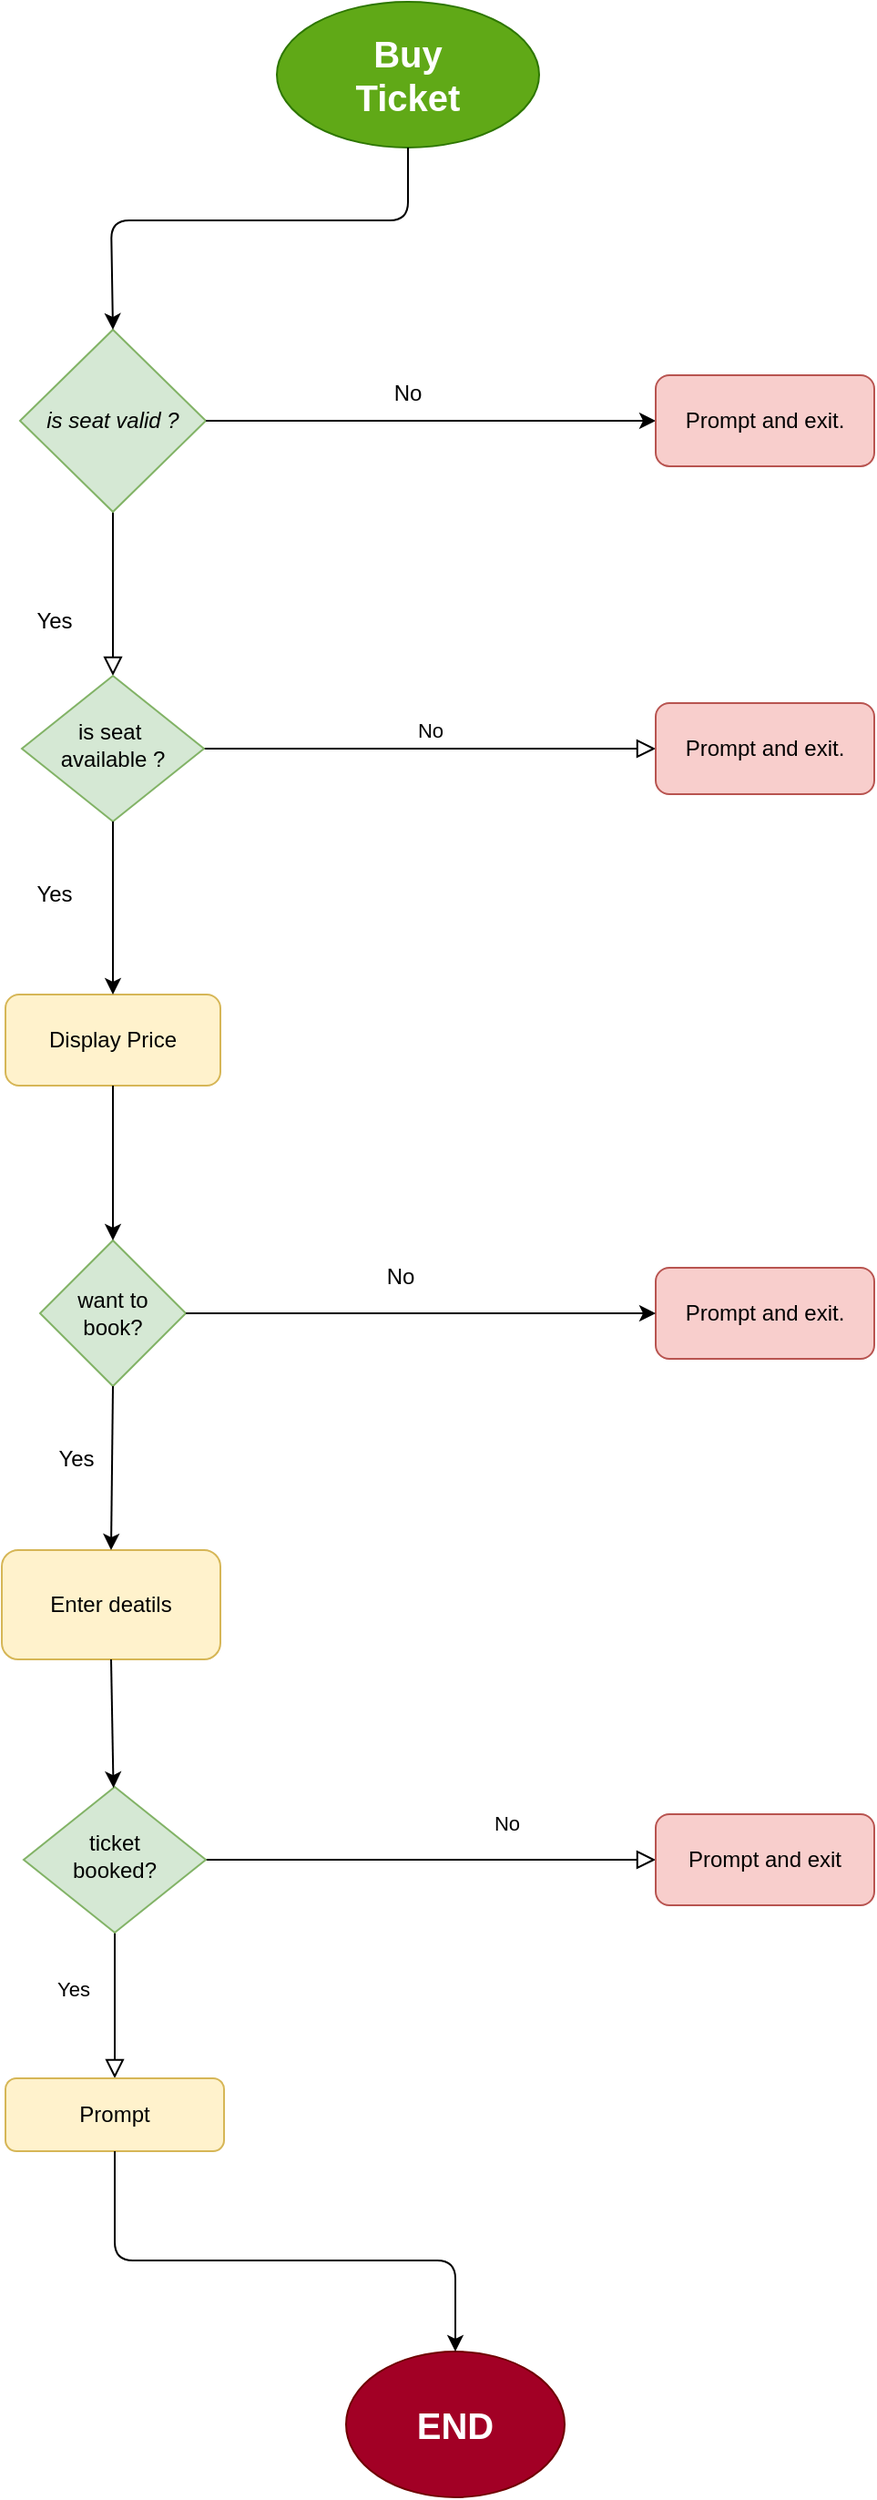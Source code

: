 <mxfile version="14.1.8" type="device"><diagram id="C5RBs43oDa-KdzZeNtuy" name="Page-1"><mxGraphModel dx="1038" dy="580" grid="1" gridSize="10" guides="1" tooltips="1" connect="1" arrows="1" fold="1" page="1" pageScale="1" pageWidth="827" pageHeight="1169" math="0" shadow="0"><root><mxCell id="WIyWlLk6GJQsqaUBKTNV-0"/><mxCell id="WIyWlLk6GJQsqaUBKTNV-1" parent="WIyWlLk6GJQsqaUBKTNV-0"/><mxCell id="WIyWlLk6GJQsqaUBKTNV-2" value="" style="rounded=0;html=1;jettySize=auto;orthogonalLoop=1;fontSize=11;endArrow=block;endFill=0;endSize=8;strokeWidth=1;shadow=0;labelBackgroundColor=none;edgeStyle=orthogonalEdgeStyle;exitX=0.5;exitY=1;exitDx=0;exitDy=0;" parent="WIyWlLk6GJQsqaUBKTNV-1" source="olFj6CFjFk43i8RF2nJO-3" target="WIyWlLk6GJQsqaUBKTNV-6" edge="1"><mxGeometry relative="1" as="geometry"><mxPoint x="252" y="320" as="sourcePoint"/></mxGeometry></mxCell><mxCell id="WIyWlLk6GJQsqaUBKTNV-5" value="No" style="edgeStyle=orthogonalEdgeStyle;rounded=0;html=1;jettySize=auto;orthogonalLoop=1;fontSize=11;endArrow=block;endFill=0;endSize=8;strokeWidth=1;shadow=0;labelBackgroundColor=none;" parent="WIyWlLk6GJQsqaUBKTNV-1" source="WIyWlLk6GJQsqaUBKTNV-6" target="WIyWlLk6GJQsqaUBKTNV-7" edge="1"><mxGeometry y="10" relative="1" as="geometry"><mxPoint as="offset"/></mxGeometry></mxCell><mxCell id="WIyWlLk6GJQsqaUBKTNV-6" value="is seat&amp;nbsp;&lt;br&gt;available ?" style="rhombus;whiteSpace=wrap;html=1;shadow=0;fontFamily=Helvetica;fontSize=12;align=center;strokeWidth=1;spacing=6;spacingTop=-4;fillColor=#d5e8d4;strokeColor=#82b366;" parent="WIyWlLk6GJQsqaUBKTNV-1" vertex="1"><mxGeometry x="202" y="410" width="100" height="80" as="geometry"/></mxCell><mxCell id="WIyWlLk6GJQsqaUBKTNV-7" value="Prompt and exit." style="rounded=1;whiteSpace=wrap;html=1;fontSize=12;glass=0;strokeWidth=1;shadow=0;fillColor=#f8cecc;strokeColor=#b85450;" parent="WIyWlLk6GJQsqaUBKTNV-1" vertex="1"><mxGeometry x="550" y="425" width="120" height="50" as="geometry"/></mxCell><mxCell id="WIyWlLk6GJQsqaUBKTNV-8" value="No" style="rounded=0;html=1;jettySize=auto;orthogonalLoop=1;fontSize=11;endArrow=block;endFill=0;endSize=8;strokeWidth=1;shadow=0;labelBackgroundColor=none;edgeStyle=orthogonalEdgeStyle;" parent="WIyWlLk6GJQsqaUBKTNV-1" source="WIyWlLk6GJQsqaUBKTNV-10" target="WIyWlLk6GJQsqaUBKTNV-11" edge="1"><mxGeometry x="0.333" y="20" relative="1" as="geometry"><mxPoint as="offset"/></mxGeometry></mxCell><mxCell id="WIyWlLk6GJQsqaUBKTNV-9" value="Yes" style="edgeStyle=orthogonalEdgeStyle;rounded=0;html=1;jettySize=auto;orthogonalLoop=1;fontSize=11;endArrow=block;endFill=0;endSize=8;strokeWidth=1;shadow=0;labelBackgroundColor=none;" parent="WIyWlLk6GJQsqaUBKTNV-1" source="WIyWlLk6GJQsqaUBKTNV-10" target="WIyWlLk6GJQsqaUBKTNV-12" edge="1"><mxGeometry x="-0.231" y="-23" relative="1" as="geometry"><mxPoint as="offset"/></mxGeometry></mxCell><mxCell id="WIyWlLk6GJQsqaUBKTNV-10" value="ticket &lt;br&gt;booked?" style="rhombus;whiteSpace=wrap;html=1;shadow=0;fontFamily=Helvetica;fontSize=12;align=center;strokeWidth=1;spacing=6;spacingTop=-4;fillColor=#d5e8d4;strokeColor=#82b366;" parent="WIyWlLk6GJQsqaUBKTNV-1" vertex="1"><mxGeometry x="203" y="1020" width="100" height="80" as="geometry"/></mxCell><mxCell id="WIyWlLk6GJQsqaUBKTNV-11" value="Prompt and exit" style="rounded=1;whiteSpace=wrap;html=1;fontSize=12;glass=0;strokeWidth=1;shadow=0;fillColor=#f8cecc;strokeColor=#b85450;" parent="WIyWlLk6GJQsqaUBKTNV-1" vertex="1"><mxGeometry x="550" y="1035" width="120" height="50" as="geometry"/></mxCell><mxCell id="WIyWlLk6GJQsqaUBKTNV-12" value="Prompt" style="rounded=1;whiteSpace=wrap;html=1;fontSize=12;glass=0;strokeWidth=1;shadow=0;fillColor=#fff2cc;strokeColor=#d6b656;" parent="WIyWlLk6GJQsqaUBKTNV-1" vertex="1"><mxGeometry x="193" y="1180" width="120" height="40" as="geometry"/></mxCell><mxCell id="olFj6CFjFk43i8RF2nJO-1" value="&lt;b style=&quot;font-size: 20px&quot;&gt;Buy&lt;br&gt;Ticket&lt;/b&gt;" style="ellipse;whiteSpace=wrap;html=1;fillColor=#60a917;strokeColor=#2D7600;fontColor=#ffffff;" vertex="1" parent="WIyWlLk6GJQsqaUBKTNV-1"><mxGeometry x="342" y="40" width="144" height="80" as="geometry"/></mxCell><mxCell id="olFj6CFjFk43i8RF2nJO-3" value="&lt;i&gt;is seat valid ?&lt;/i&gt;" style="rhombus;whiteSpace=wrap;html=1;fillColor=#d5e8d4;strokeColor=#82b366;" vertex="1" parent="WIyWlLk6GJQsqaUBKTNV-1"><mxGeometry x="201" y="220" width="102" height="100" as="geometry"/></mxCell><mxCell id="olFj6CFjFk43i8RF2nJO-4" value="" style="endArrow=classic;html=1;exitX=0.5;exitY=1;exitDx=0;exitDy=0;entryX=0.5;entryY=0;entryDx=0;entryDy=0;" edge="1" parent="WIyWlLk6GJQsqaUBKTNV-1" source="olFj6CFjFk43i8RF2nJO-1" target="olFj6CFjFk43i8RF2nJO-3"><mxGeometry width="50" height="50" relative="1" as="geometry"><mxPoint x="380" y="320" as="sourcePoint"/><mxPoint x="430" y="270" as="targetPoint"/><Array as="points"><mxPoint x="414" y="160"/><mxPoint x="251" y="160"/></Array></mxGeometry></mxCell><mxCell id="olFj6CFjFk43i8RF2nJO-5" value="Yes" style="text;html=1;strokeColor=none;fillColor=none;align=center;verticalAlign=middle;whiteSpace=wrap;rounded=0;" vertex="1" parent="WIyWlLk6GJQsqaUBKTNV-1"><mxGeometry x="200" y="370" width="40" height="20" as="geometry"/></mxCell><mxCell id="olFj6CFjFk43i8RF2nJO-6" value="" style="endArrow=classic;html=1;exitX=1;exitY=0.5;exitDx=0;exitDy=0;" edge="1" parent="WIyWlLk6GJQsqaUBKTNV-1" source="olFj6CFjFk43i8RF2nJO-3" target="olFj6CFjFk43i8RF2nJO-7"><mxGeometry width="50" height="50" relative="1" as="geometry"><mxPoint x="380" y="460" as="sourcePoint"/><mxPoint x="560" y="270" as="targetPoint"/></mxGeometry></mxCell><mxCell id="olFj6CFjFk43i8RF2nJO-7" value="Prompt and exit." style="rounded=1;whiteSpace=wrap;html=1;fillColor=#f8cecc;strokeColor=#b85450;" vertex="1" parent="WIyWlLk6GJQsqaUBKTNV-1"><mxGeometry x="550" y="245" width="120" height="50" as="geometry"/></mxCell><mxCell id="olFj6CFjFk43i8RF2nJO-8" value="No" style="text;html=1;strokeColor=none;fillColor=none;align=center;verticalAlign=middle;whiteSpace=wrap;rounded=0;" vertex="1" parent="WIyWlLk6GJQsqaUBKTNV-1"><mxGeometry x="394" y="245" width="40" height="20" as="geometry"/></mxCell><mxCell id="olFj6CFjFk43i8RF2nJO-10" value="Display Price" style="rounded=1;whiteSpace=wrap;html=1;fillColor=#fff2cc;strokeColor=#d6b656;" vertex="1" parent="WIyWlLk6GJQsqaUBKTNV-1"><mxGeometry x="193" y="585" width="118" height="50" as="geometry"/></mxCell><mxCell id="olFj6CFjFk43i8RF2nJO-11" value="want to &lt;br&gt;book?" style="rhombus;whiteSpace=wrap;html=1;fillColor=#d5e8d4;strokeColor=#82b366;" vertex="1" parent="WIyWlLk6GJQsqaUBKTNV-1"><mxGeometry x="212" y="720" width="80" height="80" as="geometry"/></mxCell><mxCell id="olFj6CFjFk43i8RF2nJO-12" value="Enter deatils" style="rounded=1;whiteSpace=wrap;html=1;fillColor=#fff2cc;strokeColor=#d6b656;" vertex="1" parent="WIyWlLk6GJQsqaUBKTNV-1"><mxGeometry x="191" y="890" width="120" height="60" as="geometry"/></mxCell><mxCell id="olFj6CFjFk43i8RF2nJO-13" value="" style="endArrow=classic;html=1;exitX=0.5;exitY=1;exitDx=0;exitDy=0;entryX=0.5;entryY=0;entryDx=0;entryDy=0;" edge="1" parent="WIyWlLk6GJQsqaUBKTNV-1" source="WIyWlLk6GJQsqaUBKTNV-6" target="olFj6CFjFk43i8RF2nJO-10"><mxGeometry width="50" height="50" relative="1" as="geometry"><mxPoint x="420" y="630" as="sourcePoint"/><mxPoint x="470" y="580" as="targetPoint"/></mxGeometry></mxCell><mxCell id="olFj6CFjFk43i8RF2nJO-14" value="" style="endArrow=classic;html=1;exitX=0.5;exitY=1;exitDx=0;exitDy=0;entryX=0.5;entryY=0;entryDx=0;entryDy=0;" edge="1" parent="WIyWlLk6GJQsqaUBKTNV-1" source="olFj6CFjFk43i8RF2nJO-10" target="olFj6CFjFk43i8RF2nJO-11"><mxGeometry width="50" height="50" relative="1" as="geometry"><mxPoint x="420" y="630" as="sourcePoint"/><mxPoint x="470" y="580" as="targetPoint"/></mxGeometry></mxCell><mxCell id="olFj6CFjFk43i8RF2nJO-15" value="Yes" style="text;html=1;strokeColor=none;fillColor=none;align=center;verticalAlign=middle;whiteSpace=wrap;rounded=0;" vertex="1" parent="WIyWlLk6GJQsqaUBKTNV-1"><mxGeometry x="200" y="520" width="40" height="20" as="geometry"/></mxCell><mxCell id="olFj6CFjFk43i8RF2nJO-16" value="" style="endArrow=classic;html=1;exitX=0.5;exitY=1;exitDx=0;exitDy=0;entryX=0.5;entryY=0;entryDx=0;entryDy=0;" edge="1" parent="WIyWlLk6GJQsqaUBKTNV-1" source="olFj6CFjFk43i8RF2nJO-11" target="olFj6CFjFk43i8RF2nJO-12"><mxGeometry width="50" height="50" relative="1" as="geometry"><mxPoint x="420" y="870" as="sourcePoint"/><mxPoint x="470" y="820" as="targetPoint"/></mxGeometry></mxCell><mxCell id="olFj6CFjFk43i8RF2nJO-17" value="" style="endArrow=classic;html=1;exitX=0.5;exitY=1;exitDx=0;exitDy=0;" edge="1" parent="WIyWlLk6GJQsqaUBKTNV-1" source="olFj6CFjFk43i8RF2nJO-12" target="WIyWlLk6GJQsqaUBKTNV-10"><mxGeometry width="50" height="50" relative="1" as="geometry"><mxPoint x="420" y="1130" as="sourcePoint"/><mxPoint x="470" y="1080" as="targetPoint"/></mxGeometry></mxCell><mxCell id="olFj6CFjFk43i8RF2nJO-19" value="Prompt and exit." style="rounded=1;whiteSpace=wrap;html=1;fontSize=12;glass=0;strokeWidth=1;shadow=0;fillColor=#f8cecc;strokeColor=#b85450;" vertex="1" parent="WIyWlLk6GJQsqaUBKTNV-1"><mxGeometry x="550" y="735" width="120" height="50" as="geometry"/></mxCell><mxCell id="olFj6CFjFk43i8RF2nJO-20" value="" style="endArrow=classic;html=1;exitX=1;exitY=0.5;exitDx=0;exitDy=0;entryX=0;entryY=0.5;entryDx=0;entryDy=0;" edge="1" parent="WIyWlLk6GJQsqaUBKTNV-1" source="olFj6CFjFk43i8RF2nJO-11" target="olFj6CFjFk43i8RF2nJO-19"><mxGeometry width="50" height="50" relative="1" as="geometry"><mxPoint x="420" y="630" as="sourcePoint"/><mxPoint x="470" y="580" as="targetPoint"/></mxGeometry></mxCell><mxCell id="olFj6CFjFk43i8RF2nJO-21" value="No" style="text;html=1;strokeColor=none;fillColor=none;align=center;verticalAlign=middle;whiteSpace=wrap;rounded=0;" vertex="1" parent="WIyWlLk6GJQsqaUBKTNV-1"><mxGeometry x="390" y="730" width="40" height="20" as="geometry"/></mxCell><mxCell id="olFj6CFjFk43i8RF2nJO-22" value="Yes" style="text;html=1;strokeColor=none;fillColor=none;align=center;verticalAlign=middle;whiteSpace=wrap;rounded=0;" vertex="1" parent="WIyWlLk6GJQsqaUBKTNV-1"><mxGeometry x="212" y="830" width="40" height="20" as="geometry"/></mxCell><mxCell id="olFj6CFjFk43i8RF2nJO-23" value="&lt;b&gt;&lt;font style=&quot;font-size: 20px&quot;&gt;END&lt;/font&gt;&lt;/b&gt;" style="ellipse;whiteSpace=wrap;html=1;fillColor=#a20025;strokeColor=#6F0000;fontColor=#ffffff;" vertex="1" parent="WIyWlLk6GJQsqaUBKTNV-1"><mxGeometry x="380" y="1330" width="120" height="80" as="geometry"/></mxCell><mxCell id="olFj6CFjFk43i8RF2nJO-24" value="" style="endArrow=classic;html=1;exitX=0.5;exitY=1;exitDx=0;exitDy=0;entryX=0.5;entryY=0;entryDx=0;entryDy=0;" edge="1" parent="WIyWlLk6GJQsqaUBKTNV-1" source="WIyWlLk6GJQsqaUBKTNV-12" target="olFj6CFjFk43i8RF2nJO-23"><mxGeometry width="50" height="50" relative="1" as="geometry"><mxPoint x="420" y="1170" as="sourcePoint"/><mxPoint x="470" y="1120" as="targetPoint"/><Array as="points"><mxPoint x="253" y="1280"/><mxPoint x="440" y="1280"/></Array></mxGeometry></mxCell></root></mxGraphModel></diagram></mxfile>